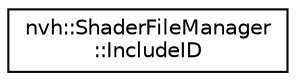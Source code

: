 digraph "Graphical Class Hierarchy"
{
 // LATEX_PDF_SIZE
  edge [fontname="Helvetica",fontsize="10",labelfontname="Helvetica",labelfontsize="10"];
  node [fontname="Helvetica",fontsize="10",shape=record];
  rankdir="LR";
  Node0 [label="nvh::ShaderFileManager\l::IncludeID",height=0.2,width=0.4,color="black", fillcolor="white", style="filled",URL="$classnvh_1_1_shader_file_manager_1_1_include_i_d.html",tooltip=" "];
}
